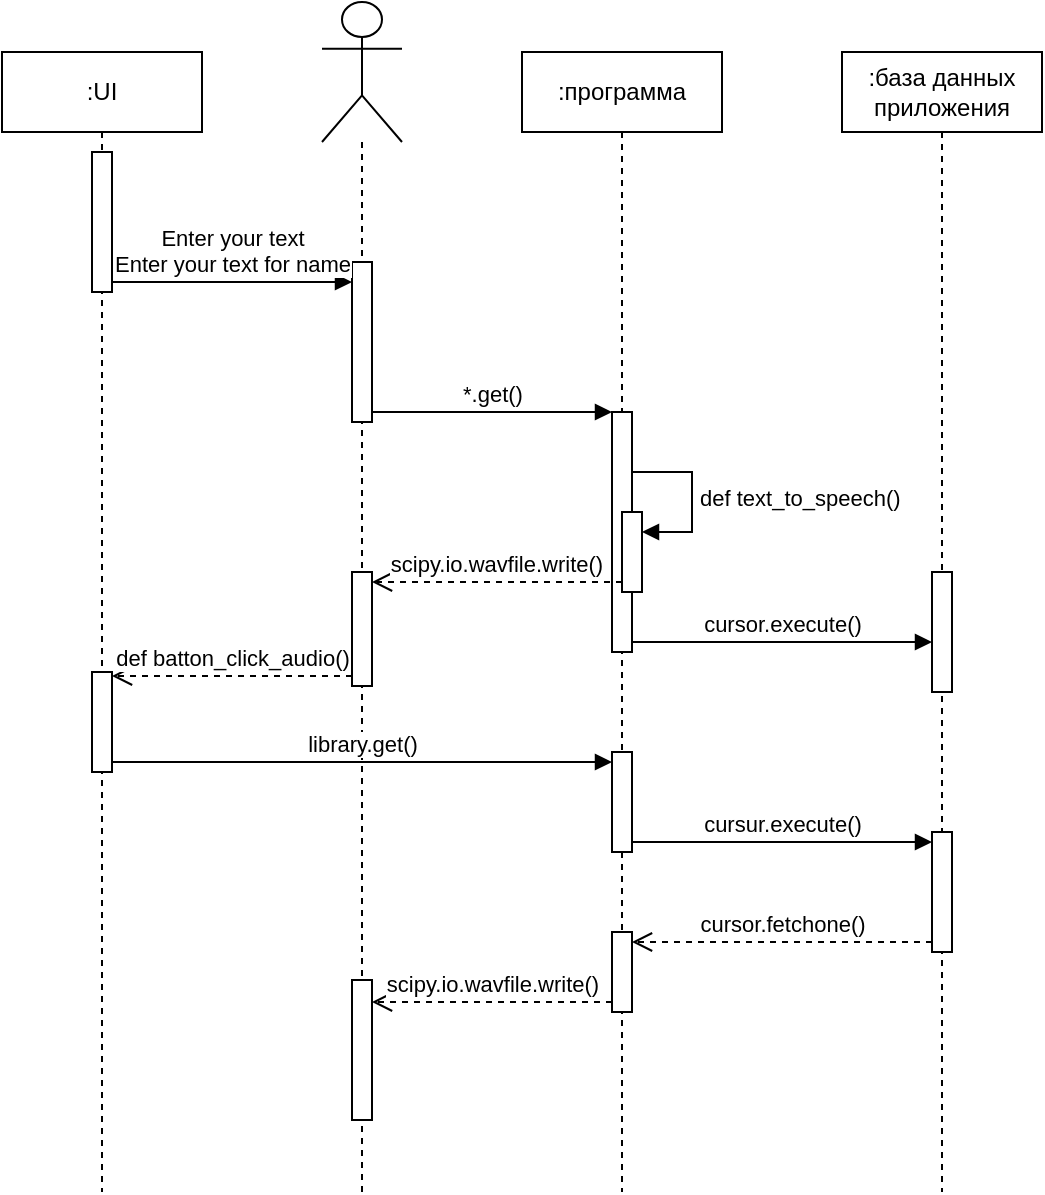 <mxfile version="22.1.18" type="device">
  <diagram name="Страница — 1" id="p8kqem2BBwi0yJnmgaBL">
    <mxGraphModel dx="1242" dy="575" grid="1" gridSize="10" guides="1" tooltips="1" connect="1" arrows="1" fold="1" page="1" pageScale="1" pageWidth="827" pageHeight="1169" math="0" shadow="0">
      <root>
        <mxCell id="0" />
        <mxCell id="1" parent="0" />
        <mxCell id="dRPKFAY7q9AdYBmP8nrR-1" value=":программа" style="shape=umlLifeline;perimeter=lifelinePerimeter;whiteSpace=wrap;html=1;container=1;dropTarget=0;collapsible=0;recursiveResize=0;outlineConnect=0;portConstraint=eastwest;newEdgeStyle={&quot;curved&quot;:0,&quot;rounded&quot;:0};" parent="1" vertex="1">
          <mxGeometry x="300" y="50" width="100" height="570" as="geometry" />
        </mxCell>
        <mxCell id="AASLjeLvTUqYadzwcn1d-31" value="" style="html=1;points=[[0,0,0,0,5],[0,1,0,0,-5],[1,0,0,0,5],[1,1,0,0,-5]];perimeter=orthogonalPerimeter;outlineConnect=0;targetShapes=umlLifeline;portConstraint=eastwest;newEdgeStyle={&quot;curved&quot;:0,&quot;rounded&quot;:0};" parent="dRPKFAY7q9AdYBmP8nrR-1" vertex="1">
          <mxGeometry x="45" y="180" width="10" height="120" as="geometry" />
        </mxCell>
        <mxCell id="AASLjeLvTUqYadzwcn1d-34" value="" style="html=1;points=[[0,0,0,0,5],[0,1,0,0,-5],[1,0,0,0,5],[1,1,0,0,-5]];perimeter=orthogonalPerimeter;outlineConnect=0;targetShapes=umlLifeline;portConstraint=eastwest;newEdgeStyle={&quot;curved&quot;:0,&quot;rounded&quot;:0};" parent="dRPKFAY7q9AdYBmP8nrR-1" vertex="1">
          <mxGeometry x="45" y="440" width="10" height="40" as="geometry" />
        </mxCell>
        <mxCell id="qW8KjykP2NN9tJQZXLqz-3" value="" style="html=1;points=[[0,0,0,0,5],[0,1,0,0,-5],[1,0,0,0,5],[1,1,0,0,-5]];perimeter=orthogonalPerimeter;outlineConnect=0;targetShapes=umlLifeline;portConstraint=eastwest;newEdgeStyle={&quot;curved&quot;:0,&quot;rounded&quot;:0};" parent="dRPKFAY7q9AdYBmP8nrR-1" vertex="1">
          <mxGeometry x="50" y="230" width="10" height="40" as="geometry" />
        </mxCell>
        <mxCell id="qW8KjykP2NN9tJQZXLqz-4" value="def text_to_speech()" style="html=1;align=left;spacingLeft=2;endArrow=block;rounded=0;edgeStyle=orthogonalEdgeStyle;curved=0;rounded=0;" parent="dRPKFAY7q9AdYBmP8nrR-1" target="qW8KjykP2NN9tJQZXLqz-3" edge="1">
          <mxGeometry x="0.012" relative="1" as="geometry">
            <mxPoint x="55" y="210" as="sourcePoint" />
            <Array as="points">
              <mxPoint x="85" y="240" />
            </Array>
            <mxPoint as="offset" />
          </mxGeometry>
        </mxCell>
        <mxCell id="qW8KjykP2NN9tJQZXLqz-11" value="" style="html=1;points=[[0,0,0,0,5],[0,1,0,0,-5],[1,0,0,0,5],[1,1,0,0,-5]];perimeter=orthogonalPerimeter;outlineConnect=0;targetShapes=umlLifeline;portConstraint=eastwest;newEdgeStyle={&quot;curved&quot;:0,&quot;rounded&quot;:0};" parent="dRPKFAY7q9AdYBmP8nrR-1" vertex="1">
          <mxGeometry x="45" y="350" width="10" height="50" as="geometry" />
        </mxCell>
        <mxCell id="dRPKFAY7q9AdYBmP8nrR-3" value=":UI" style="shape=umlLifeline;perimeter=lifelinePerimeter;whiteSpace=wrap;html=1;container=1;dropTarget=0;collapsible=0;recursiveResize=0;outlineConnect=0;portConstraint=eastwest;newEdgeStyle={&quot;curved&quot;:0,&quot;rounded&quot;:0};" parent="1" vertex="1">
          <mxGeometry x="40" y="50" width="100" height="570" as="geometry" />
        </mxCell>
        <mxCell id="LcZ0-5ms0f2OwcmhdMjT-23" value="" style="html=1;points=[[0,0,0,0,5],[0,1,0,0,-5],[1,0,0,0,5],[1,1,0,0,-5]];perimeter=orthogonalPerimeter;outlineConnect=0;targetShapes=umlLifeline;portConstraint=eastwest;newEdgeStyle={&quot;curved&quot;:0,&quot;rounded&quot;:0};" parent="dRPKFAY7q9AdYBmP8nrR-3" vertex="1">
          <mxGeometry x="45" y="50" width="10" height="70" as="geometry" />
        </mxCell>
        <mxCell id="qW8KjykP2NN9tJQZXLqz-8" value="" style="html=1;points=[[0,0,0,0,5],[0,1,0,0,-5],[1,0,0,0,5],[1,1,0,0,-5]];perimeter=orthogonalPerimeter;outlineConnect=0;targetShapes=umlLifeline;portConstraint=eastwest;newEdgeStyle={&quot;curved&quot;:0,&quot;rounded&quot;:0};" parent="dRPKFAY7q9AdYBmP8nrR-3" vertex="1">
          <mxGeometry x="45" y="310" width="10" height="50" as="geometry" />
        </mxCell>
        <mxCell id="LcZ0-5ms0f2OwcmhdMjT-2" value=":база данных приложения" style="shape=umlLifeline;perimeter=lifelinePerimeter;whiteSpace=wrap;html=1;container=1;dropTarget=0;collapsible=0;recursiveResize=0;outlineConnect=0;portConstraint=eastwest;newEdgeStyle={&quot;curved&quot;:0,&quot;rounded&quot;:0};" parent="1" vertex="1">
          <mxGeometry x="460" y="50" width="100" height="570" as="geometry" />
        </mxCell>
        <mxCell id="AASLjeLvTUqYadzwcn1d-32" value="" style="html=1;points=[[0,0,0,0,5],[0,1,0,0,-5],[1,0,0,0,5],[1,1,0,0,-5]];perimeter=orthogonalPerimeter;outlineConnect=0;targetShapes=umlLifeline;portConstraint=eastwest;newEdgeStyle={&quot;curved&quot;:0,&quot;rounded&quot;:0};" parent="LcZ0-5ms0f2OwcmhdMjT-2" vertex="1">
          <mxGeometry x="45" y="260" width="10" height="60" as="geometry" />
        </mxCell>
        <mxCell id="qW8KjykP2NN9tJQZXLqz-12" value="" style="html=1;points=[[0,0,0,0,5],[0,1,0,0,-5],[1,0,0,0,5],[1,1,0,0,-5]];perimeter=orthogonalPerimeter;outlineConnect=0;targetShapes=umlLifeline;portConstraint=eastwest;newEdgeStyle={&quot;curved&quot;:0,&quot;rounded&quot;:0};" parent="LcZ0-5ms0f2OwcmhdMjT-2" vertex="1">
          <mxGeometry x="45" y="390" width="10" height="60" as="geometry" />
        </mxCell>
        <mxCell id="AASLjeLvTUqYadzwcn1d-7" value="" style="shape=umlLifeline;perimeter=lifelinePerimeter;whiteSpace=wrap;html=1;container=1;dropTarget=0;collapsible=0;recursiveResize=0;outlineConnect=0;portConstraint=eastwest;newEdgeStyle={&quot;curved&quot;:0,&quot;rounded&quot;:0};participant=umlActor;size=70;" parent="1" vertex="1">
          <mxGeometry x="200" y="25" width="40" height="595" as="geometry" />
        </mxCell>
        <mxCell id="AASLjeLvTUqYadzwcn1d-25" value="" style="html=1;points=[[0,0,0,0,5],[0,1,0,0,-5],[1,0,0,0,5],[1,1,0,0,-5]];perimeter=orthogonalPerimeter;outlineConnect=0;targetShapes=umlLifeline;portConstraint=eastwest;newEdgeStyle={&quot;curved&quot;:0,&quot;rounded&quot;:0};" parent="AASLjeLvTUqYadzwcn1d-7" vertex="1">
          <mxGeometry x="15" y="130" width="10" height="80" as="geometry" />
        </mxCell>
        <mxCell id="qW8KjykP2NN9tJQZXLqz-7" value="" style="html=1;points=[[0,0,0,0,5],[0,1,0,0,-5],[1,0,0,0,5],[1,1,0,0,-5]];perimeter=orthogonalPerimeter;outlineConnect=0;targetShapes=umlLifeline;portConstraint=eastwest;newEdgeStyle={&quot;curved&quot;:0,&quot;rounded&quot;:0};" parent="AASLjeLvTUqYadzwcn1d-7" vertex="1">
          <mxGeometry x="15" y="285" width="10" height="57" as="geometry" />
        </mxCell>
        <mxCell id="AASLjeLvTUqYadzwcn1d-36" value="" style="html=1;points=[[0,0,0,0,5],[0,1,0,0,-5],[1,0,0,0,5],[1,1,0,0,-5]];perimeter=orthogonalPerimeter;outlineConnect=0;targetShapes=umlLifeline;portConstraint=eastwest;newEdgeStyle={&quot;curved&quot;:0,&quot;rounded&quot;:0};" parent="AASLjeLvTUqYadzwcn1d-7" vertex="1">
          <mxGeometry x="15" y="489" width="10" height="70" as="geometry" />
        </mxCell>
        <mxCell id="AASLjeLvTUqYadzwcn1d-30" value="*.get()" style="html=1;verticalAlign=bottom;endArrow=block;curved=0;rounded=0;exitX=1;exitY=1;exitDx=0;exitDy=-5;exitPerimeter=0;" parent="1" source="AASLjeLvTUqYadzwcn1d-25" target="AASLjeLvTUqYadzwcn1d-31" edge="1">
          <mxGeometry width="80" relative="1" as="geometry">
            <mxPoint x="100" y="240" as="sourcePoint" />
            <mxPoint x="440" y="270" as="targetPoint" />
          </mxGeometry>
        </mxCell>
        <mxCell id="AASLjeLvTUqYadzwcn1d-33" value="cursor.execute()" style="html=1;verticalAlign=bottom;endArrow=block;curved=0;rounded=0;exitX=1;exitY=1;exitDx=0;exitDy=-5;exitPerimeter=0;" parent="1" source="AASLjeLvTUqYadzwcn1d-31" target="AASLjeLvTUqYadzwcn1d-32" edge="1">
          <mxGeometry width="80" relative="1" as="geometry">
            <mxPoint x="450" y="330" as="sourcePoint" />
            <mxPoint x="530" y="330" as="targetPoint" />
            <mxPoint as="offset" />
          </mxGeometry>
        </mxCell>
        <mxCell id="AASLjeLvTUqYadzwcn1d-35" value="cursor.fetchone()" style="html=1;verticalAlign=bottom;endArrow=open;dashed=1;endSize=8;curved=0;rounded=0;exitX=0;exitY=1;exitDx=0;exitDy=-5;exitPerimeter=0;" parent="1" source="qW8KjykP2NN9tJQZXLqz-12" target="AASLjeLvTUqYadzwcn1d-34" edge="1">
          <mxGeometry relative="1" as="geometry">
            <mxPoint x="450" y="580" as="sourcePoint" />
            <mxPoint x="355" y="380" as="targetPoint" />
            <mxPoint as="offset" />
          </mxGeometry>
        </mxCell>
        <mxCell id="AASLjeLvTUqYadzwcn1d-37" value="scipy.io.wavfile.write()" style="html=1;verticalAlign=bottom;endArrow=open;dashed=1;endSize=8;curved=0;rounded=0;exitX=0;exitY=1;exitDx=0;exitDy=-5;exitPerimeter=0;" parent="1" source="AASLjeLvTUqYadzwcn1d-34" target="AASLjeLvTUqYadzwcn1d-36" edge="1">
          <mxGeometry relative="1" as="geometry">
            <mxPoint x="290" y="430" as="sourcePoint" />
            <mxPoint x="210" y="430" as="targetPoint" />
            <mxPoint as="offset" />
          </mxGeometry>
        </mxCell>
        <mxCell id="AASLjeLvTUqYadzwcn1d-38" value="Enter your text&lt;br&gt;Enter your text for name" style="html=1;verticalAlign=bottom;endArrow=block;curved=0;rounded=0;exitX=1;exitY=1;exitDx=0;exitDy=-5;exitPerimeter=0;" parent="1" source="LcZ0-5ms0f2OwcmhdMjT-23" target="AASLjeLvTUqYadzwcn1d-25" edge="1">
          <mxGeometry width="80" relative="1" as="geometry">
            <mxPoint x="110" y="140" as="sourcePoint" />
            <mxPoint x="190" y="140" as="targetPoint" />
            <mxPoint as="offset" />
          </mxGeometry>
        </mxCell>
        <mxCell id="qW8KjykP2NN9tJQZXLqz-6" value="scipy.io.wavfile.write()" style="html=1;verticalAlign=bottom;endArrow=open;dashed=1;endSize=8;curved=0;rounded=0;entryX=1;entryY=0;entryDx=0;entryDy=5;entryPerimeter=0;" parent="1" source="qW8KjykP2NN9tJQZXLqz-3" target="qW8KjykP2NN9tJQZXLqz-7" edge="1">
          <mxGeometry x="0.008" relative="1" as="geometry">
            <mxPoint x="330" y="340" as="sourcePoint" />
            <mxPoint x="230" y="350" as="targetPoint" />
            <mxPoint as="offset" />
          </mxGeometry>
        </mxCell>
        <mxCell id="qW8KjykP2NN9tJQZXLqz-9" value="def batton_click_audio()" style="html=1;verticalAlign=bottom;endArrow=open;dashed=1;endSize=8;curved=0;rounded=0;exitX=0;exitY=1;exitDx=0;exitDy=-5;exitPerimeter=0;" parent="1" source="qW8KjykP2NN9tJQZXLqz-7" target="qW8KjykP2NN9tJQZXLqz-8" edge="1">
          <mxGeometry relative="1" as="geometry">
            <mxPoint x="190" y="440" as="sourcePoint" />
            <mxPoint x="95" y="435" as="targetPoint" />
            <mxPoint as="offset" />
          </mxGeometry>
        </mxCell>
        <mxCell id="qW8KjykP2NN9tJQZXLqz-10" value="library.get()" style="html=1;verticalAlign=bottom;endArrow=block;curved=0;rounded=0;exitX=1;exitY=1;exitDx=0;exitDy=-5;exitPerimeter=0;" parent="1" source="qW8KjykP2NN9tJQZXLqz-8" target="qW8KjykP2NN9tJQZXLqz-11" edge="1">
          <mxGeometry width="80" relative="1" as="geometry">
            <mxPoint x="110" y="500" as="sourcePoint" />
            <mxPoint x="410" y="480" as="targetPoint" />
            <mxPoint as="offset" />
          </mxGeometry>
        </mxCell>
        <mxCell id="qW8KjykP2NN9tJQZXLqz-13" value="cursur.execute()" style="html=1;verticalAlign=bottom;endArrow=block;curved=0;rounded=0;exitX=1;exitY=1;exitDx=0;exitDy=-5;exitPerimeter=0;" parent="1" source="qW8KjykP2NN9tJQZXLqz-11" target="qW8KjykP2NN9tJQZXLqz-12" edge="1">
          <mxGeometry width="80" relative="1" as="geometry">
            <mxPoint x="400" y="510" as="sourcePoint" />
            <mxPoint x="480" y="510" as="targetPoint" />
            <mxPoint as="offset" />
          </mxGeometry>
        </mxCell>
      </root>
    </mxGraphModel>
  </diagram>
</mxfile>
